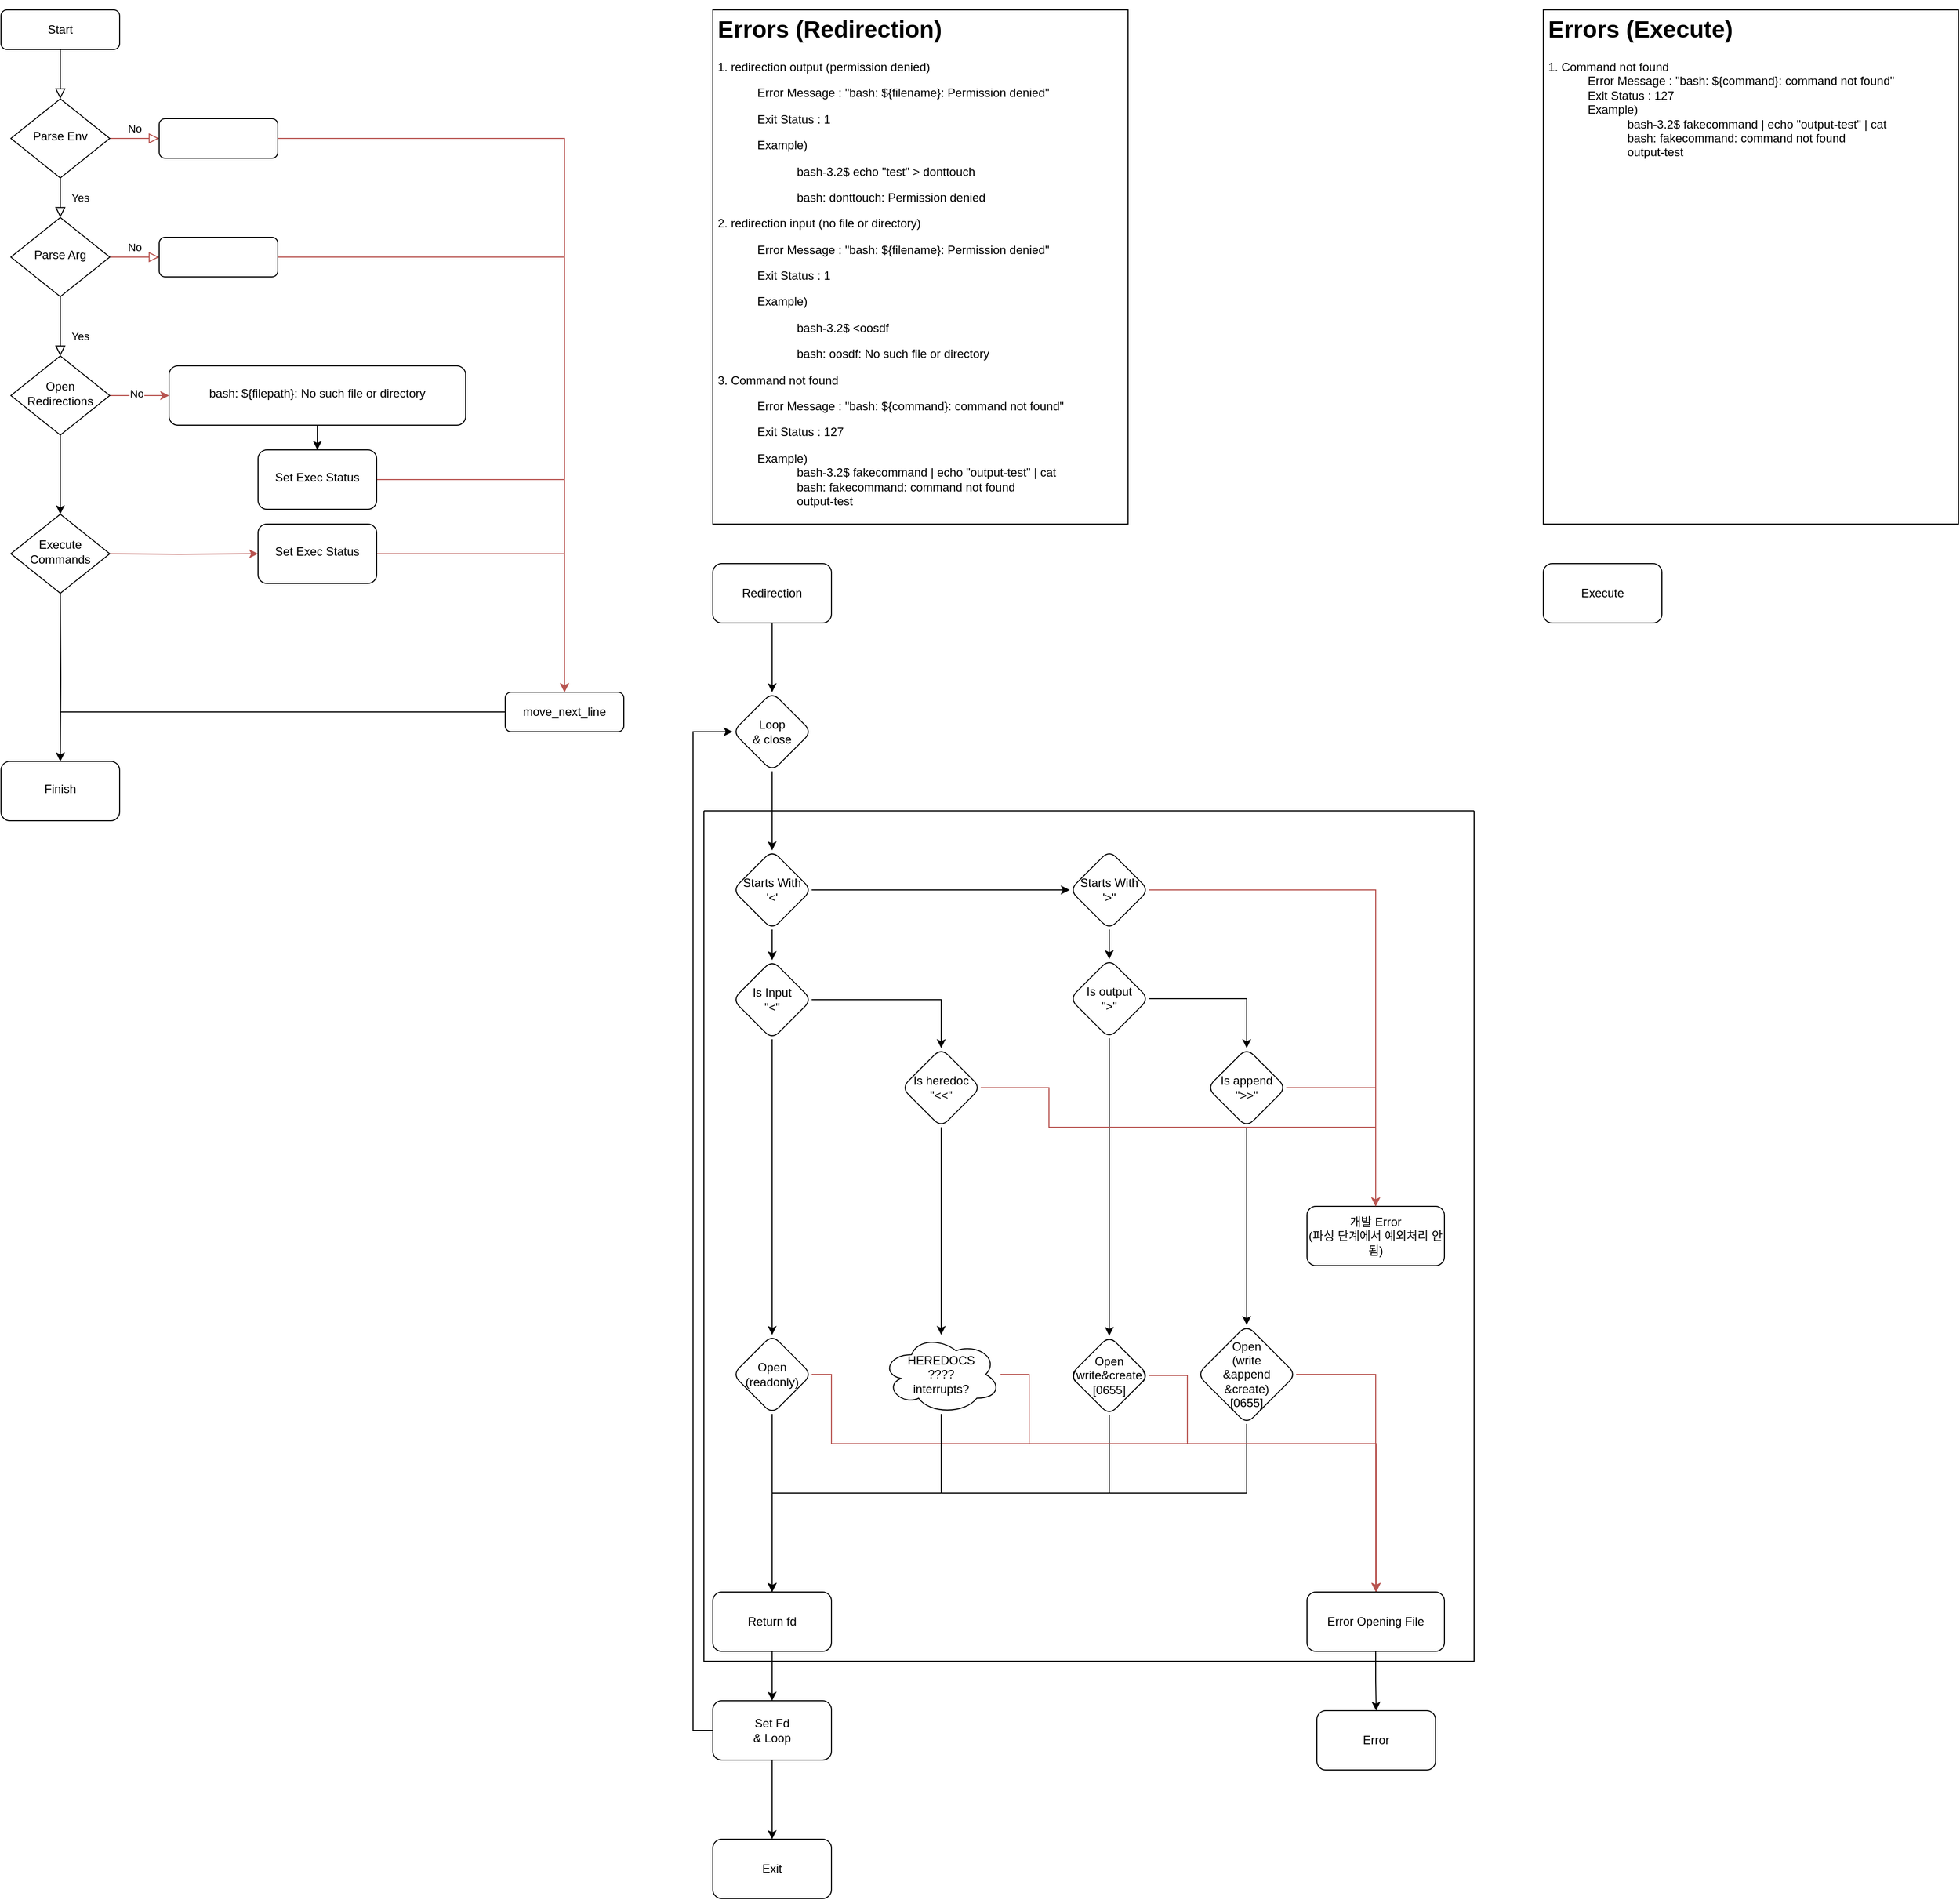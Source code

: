 <mxfile version="21.6.5" type="github">
  <diagram id="C5RBs43oDa-KdzZeNtuy" name="Page-1">
    <mxGraphModel dx="2074" dy="1188" grid="1" gridSize="10" guides="1" tooltips="1" connect="1" arrows="1" fold="1" page="1" pageScale="1" pageWidth="827" pageHeight="1169" math="0" shadow="0">
      <root>
        <mxCell id="WIyWlLk6GJQsqaUBKTNV-0" />
        <mxCell id="WIyWlLk6GJQsqaUBKTNV-1" parent="WIyWlLk6GJQsqaUBKTNV-0" />
        <mxCell id="WIyWlLk6GJQsqaUBKTNV-2" value="" style="rounded=0;html=1;jettySize=auto;orthogonalLoop=1;fontSize=11;endArrow=block;endFill=0;endSize=8;strokeWidth=1;shadow=0;labelBackgroundColor=none;edgeStyle=orthogonalEdgeStyle;" parent="WIyWlLk6GJQsqaUBKTNV-1" source="WIyWlLk6GJQsqaUBKTNV-3" target="WIyWlLk6GJQsqaUBKTNV-6" edge="1">
          <mxGeometry relative="1" as="geometry" />
        </mxCell>
        <mxCell id="WIyWlLk6GJQsqaUBKTNV-3" value="Start" style="rounded=1;whiteSpace=wrap;html=1;fontSize=12;glass=0;strokeWidth=1;shadow=0;" parent="WIyWlLk6GJQsqaUBKTNV-1" vertex="1">
          <mxGeometry x="160" y="80" width="120" height="40" as="geometry" />
        </mxCell>
        <mxCell id="WIyWlLk6GJQsqaUBKTNV-4" value="Yes" style="rounded=0;html=1;jettySize=auto;orthogonalLoop=1;fontSize=11;endArrow=block;endFill=0;endSize=8;strokeWidth=1;shadow=0;labelBackgroundColor=none;edgeStyle=orthogonalEdgeStyle;" parent="WIyWlLk6GJQsqaUBKTNV-1" source="WIyWlLk6GJQsqaUBKTNV-6" target="WIyWlLk6GJQsqaUBKTNV-10" edge="1">
          <mxGeometry y="20" relative="1" as="geometry">
            <mxPoint as="offset" />
          </mxGeometry>
        </mxCell>
        <mxCell id="WIyWlLk6GJQsqaUBKTNV-5" value="No" style="edgeStyle=orthogonalEdgeStyle;rounded=0;html=1;jettySize=auto;orthogonalLoop=1;fontSize=11;endArrow=block;endFill=0;endSize=8;strokeWidth=1;shadow=0;labelBackgroundColor=none;fillColor=#f8cecc;strokeColor=#b85450;" parent="WIyWlLk6GJQsqaUBKTNV-1" source="WIyWlLk6GJQsqaUBKTNV-6" target="WIyWlLk6GJQsqaUBKTNV-7" edge="1">
          <mxGeometry y="10" relative="1" as="geometry">
            <mxPoint as="offset" />
          </mxGeometry>
        </mxCell>
        <mxCell id="WIyWlLk6GJQsqaUBKTNV-6" value="Parse Env" style="rhombus;whiteSpace=wrap;html=1;shadow=0;fontFamily=Helvetica;fontSize=12;align=center;strokeWidth=1;spacing=6;spacingTop=-4;" parent="WIyWlLk6GJQsqaUBKTNV-1" vertex="1">
          <mxGeometry x="170" y="170" width="100" height="80" as="geometry" />
        </mxCell>
        <mxCell id="xBd6NsXR3ONYyBGVKeEP-34" style="edgeStyle=orthogonalEdgeStyle;rounded=0;orthogonalLoop=1;jettySize=auto;html=1;fontFamily=Helvetica;fontSize=12;fontColor=default;fillColor=#f8cecc;strokeColor=#b85450;" parent="WIyWlLk6GJQsqaUBKTNV-1" source="WIyWlLk6GJQsqaUBKTNV-7" target="xBd6NsXR3ONYyBGVKeEP-28" edge="1">
          <mxGeometry relative="1" as="geometry" />
        </mxCell>
        <mxCell id="WIyWlLk6GJQsqaUBKTNV-7" value="" style="rounded=1;whiteSpace=wrap;html=1;fontSize=12;glass=0;strokeWidth=1;shadow=0;" parent="WIyWlLk6GJQsqaUBKTNV-1" vertex="1">
          <mxGeometry x="320" y="190" width="120" height="40" as="geometry" />
        </mxCell>
        <mxCell id="WIyWlLk6GJQsqaUBKTNV-8" value="Yes" style="rounded=0;html=1;jettySize=auto;orthogonalLoop=1;fontSize=11;endArrow=block;endFill=0;endSize=8;strokeWidth=1;shadow=0;labelBackgroundColor=none;edgeStyle=orthogonalEdgeStyle;" parent="WIyWlLk6GJQsqaUBKTNV-1" source="WIyWlLk6GJQsqaUBKTNV-10" edge="1">
          <mxGeometry x="0.333" y="20" relative="1" as="geometry">
            <mxPoint as="offset" />
            <mxPoint x="220" y="430" as="targetPoint" />
          </mxGeometry>
        </mxCell>
        <mxCell id="WIyWlLk6GJQsqaUBKTNV-9" value="No" style="edgeStyle=orthogonalEdgeStyle;rounded=0;html=1;jettySize=auto;orthogonalLoop=1;fontSize=11;endArrow=block;endFill=0;endSize=8;strokeWidth=1;shadow=0;labelBackgroundColor=none;fillColor=#f8cecc;strokeColor=#b85450;" parent="WIyWlLk6GJQsqaUBKTNV-1" source="WIyWlLk6GJQsqaUBKTNV-10" target="WIyWlLk6GJQsqaUBKTNV-12" edge="1">
          <mxGeometry y="10" relative="1" as="geometry">
            <mxPoint as="offset" />
          </mxGeometry>
        </mxCell>
        <mxCell id="WIyWlLk6GJQsqaUBKTNV-10" value="Parse Arg" style="rhombus;whiteSpace=wrap;html=1;shadow=0;fontFamily=Helvetica;fontSize=12;align=center;strokeWidth=1;spacing=6;spacingTop=-4;" parent="WIyWlLk6GJQsqaUBKTNV-1" vertex="1">
          <mxGeometry x="170" y="290" width="100" height="80" as="geometry" />
        </mxCell>
        <mxCell id="xBd6NsXR3ONYyBGVKeEP-35" style="edgeStyle=orthogonalEdgeStyle;rounded=0;orthogonalLoop=1;jettySize=auto;html=1;fontFamily=Helvetica;fontSize=12;fontColor=default;fillColor=#f8cecc;strokeColor=#b85450;" parent="WIyWlLk6GJQsqaUBKTNV-1" source="WIyWlLk6GJQsqaUBKTNV-12" target="xBd6NsXR3ONYyBGVKeEP-28" edge="1">
          <mxGeometry relative="1" as="geometry" />
        </mxCell>
        <mxCell id="WIyWlLk6GJQsqaUBKTNV-12" value="" style="rounded=1;whiteSpace=wrap;html=1;fontSize=12;glass=0;strokeWidth=1;shadow=0;" parent="WIyWlLk6GJQsqaUBKTNV-1" vertex="1">
          <mxGeometry x="320" y="310" width="120" height="40" as="geometry" />
        </mxCell>
        <mxCell id="xBd6NsXR3ONYyBGVKeEP-9" value="" style="edgeStyle=orthogonalEdgeStyle;rounded=0;orthogonalLoop=1;jettySize=auto;html=1;fillColor=#f8cecc;strokeColor=#b85450;" parent="WIyWlLk6GJQsqaUBKTNV-1" source="xBd6NsXR3ONYyBGVKeEP-0" target="xBd6NsXR3ONYyBGVKeEP-8" edge="1">
          <mxGeometry relative="1" as="geometry" />
        </mxCell>
        <mxCell id="xBd6NsXR3ONYyBGVKeEP-10" value="No" style="edgeLabel;html=1;align=center;verticalAlign=middle;resizable=0;points=[];" parent="xBd6NsXR3ONYyBGVKeEP-9" vertex="1" connectable="0">
          <mxGeometry x="-0.121" y="2" relative="1" as="geometry">
            <mxPoint as="offset" />
          </mxGeometry>
        </mxCell>
        <mxCell id="xBd6NsXR3ONYyBGVKeEP-17" value="" style="edgeStyle=orthogonalEdgeStyle;rounded=0;orthogonalLoop=1;jettySize=auto;html=1;fontFamily=Helvetica;fontSize=12;fontColor=default;" parent="WIyWlLk6GJQsqaUBKTNV-1" source="xBd6NsXR3ONYyBGVKeEP-0" target="xBd6NsXR3ONYyBGVKeEP-16" edge="1">
          <mxGeometry relative="1" as="geometry" />
        </mxCell>
        <mxCell id="xBd6NsXR3ONYyBGVKeEP-0" value="Open Redirections" style="rhombus;whiteSpace=wrap;html=1;shadow=0;fontFamily=Helvetica;fontSize=12;align=center;strokeWidth=1;spacing=6;spacingTop=-4;" parent="WIyWlLk6GJQsqaUBKTNV-1" vertex="1">
          <mxGeometry x="170" y="430" width="100" height="80" as="geometry" />
        </mxCell>
        <mxCell id="xBd6NsXR3ONYyBGVKeEP-6" value="" style="edgeStyle=orthogonalEdgeStyle;rounded=0;orthogonalLoop=1;jettySize=auto;html=1;" parent="WIyWlLk6GJQsqaUBKTNV-1" target="xBd6NsXR3ONYyBGVKeEP-5" edge="1">
          <mxGeometry relative="1" as="geometry">
            <mxPoint x="220" y="670.0" as="sourcePoint" />
          </mxGeometry>
        </mxCell>
        <mxCell id="xBd6NsXR3ONYyBGVKeEP-12" value="" style="edgeStyle=orthogonalEdgeStyle;rounded=0;orthogonalLoop=1;jettySize=auto;html=1;fillColor=#f8cecc;strokeColor=#b85450;" parent="WIyWlLk6GJQsqaUBKTNV-1" target="xBd6NsXR3ONYyBGVKeEP-11" edge="1">
          <mxGeometry relative="1" as="geometry">
            <mxPoint x="260" y="630" as="sourcePoint" />
          </mxGeometry>
        </mxCell>
        <mxCell id="xBd6NsXR3ONYyBGVKeEP-5" value="Finish" style="rounded=1;whiteSpace=wrap;html=1;shadow=0;strokeWidth=1;spacing=6;spacingTop=-4;" parent="WIyWlLk6GJQsqaUBKTNV-1" vertex="1">
          <mxGeometry x="160" y="840" width="120" height="60" as="geometry" />
        </mxCell>
        <mxCell id="xBd6NsXR3ONYyBGVKeEP-26" value="" style="edgeStyle=orthogonalEdgeStyle;rounded=0;orthogonalLoop=1;jettySize=auto;html=1;fontFamily=Helvetica;fontSize=12;fontColor=default;" parent="WIyWlLk6GJQsqaUBKTNV-1" source="xBd6NsXR3ONYyBGVKeEP-8" target="xBd6NsXR3ONYyBGVKeEP-25" edge="1">
          <mxGeometry relative="1" as="geometry" />
        </mxCell>
        <mxCell id="xBd6NsXR3ONYyBGVKeEP-8" value="bash: ${filepath}: No such file or directory" style="rounded=1;whiteSpace=wrap;html=1;shadow=0;strokeWidth=1;spacing=6;spacingTop=-4;glass=0;" parent="WIyWlLk6GJQsqaUBKTNV-1" vertex="1">
          <mxGeometry x="330" y="440" width="300" height="60" as="geometry" />
        </mxCell>
        <mxCell id="xBd6NsXR3ONYyBGVKeEP-36" style="edgeStyle=orthogonalEdgeStyle;rounded=0;orthogonalLoop=1;jettySize=auto;html=1;fontFamily=Helvetica;fontSize=12;fontColor=default;fillColor=#f8cecc;strokeColor=#b85450;" parent="WIyWlLk6GJQsqaUBKTNV-1" source="xBd6NsXR3ONYyBGVKeEP-11" target="xBd6NsXR3ONYyBGVKeEP-28" edge="1">
          <mxGeometry relative="1" as="geometry" />
        </mxCell>
        <mxCell id="xBd6NsXR3ONYyBGVKeEP-11" value="Set Exec Status" style="rounded=1;whiteSpace=wrap;html=1;shadow=0;strokeWidth=1;spacing=6;spacingTop=-4;" parent="WIyWlLk6GJQsqaUBKTNV-1" vertex="1">
          <mxGeometry x="420" y="600" width="120" height="60" as="geometry" />
        </mxCell>
        <mxCell id="xBd6NsXR3ONYyBGVKeEP-16" value="Execute Commands" style="rhombus;whiteSpace=wrap;html=1;shadow=0;strokeWidth=1;spacing=6;spacingTop=-4;" parent="WIyWlLk6GJQsqaUBKTNV-1" vertex="1">
          <mxGeometry x="170" y="590" width="100" height="80" as="geometry" />
        </mxCell>
        <mxCell id="xBd6NsXR3ONYyBGVKeEP-37" style="edgeStyle=orthogonalEdgeStyle;rounded=0;orthogonalLoop=1;jettySize=auto;html=1;fontFamily=Helvetica;fontSize=12;fontColor=default;fillColor=#f8cecc;strokeColor=#b85450;" parent="WIyWlLk6GJQsqaUBKTNV-1" source="xBd6NsXR3ONYyBGVKeEP-25" target="xBd6NsXR3ONYyBGVKeEP-28" edge="1">
          <mxGeometry relative="1" as="geometry" />
        </mxCell>
        <mxCell id="xBd6NsXR3ONYyBGVKeEP-25" value="Set Exec Status" style="rounded=1;whiteSpace=wrap;html=1;shadow=0;strokeWidth=1;spacing=6;spacingTop=-4;glass=0;" parent="WIyWlLk6GJQsqaUBKTNV-1" vertex="1">
          <mxGeometry x="420" y="525" width="120" height="60" as="geometry" />
        </mxCell>
        <mxCell id="xBd6NsXR3ONYyBGVKeEP-38" style="edgeStyle=orthogonalEdgeStyle;rounded=0;orthogonalLoop=1;jettySize=auto;html=1;fontFamily=Helvetica;fontSize=12;fontColor=default;" parent="WIyWlLk6GJQsqaUBKTNV-1" source="xBd6NsXR3ONYyBGVKeEP-28" target="xBd6NsXR3ONYyBGVKeEP-5" edge="1">
          <mxGeometry relative="1" as="geometry" />
        </mxCell>
        <mxCell id="xBd6NsXR3ONYyBGVKeEP-28" value="move_next_line" style="rounded=1;whiteSpace=wrap;html=1;fontSize=12;glass=0;strokeWidth=1;shadow=0;" parent="WIyWlLk6GJQsqaUBKTNV-1" vertex="1">
          <mxGeometry x="670" y="770" width="120" height="40" as="geometry" />
        </mxCell>
        <mxCell id="xBd6NsXR3ONYyBGVKeEP-41" value="&lt;h1&gt;Errors (Redirection)&lt;/h1&gt;&lt;p&gt;1. redirection output (permission denied)&lt;/p&gt;&lt;blockquote style=&quot;margin: 0 0 0 40px; border: none; padding: 0px;&quot;&gt;&lt;p&gt;Error Message : &quot;bash: ${filename}: Permission denied&quot;&lt;/p&gt;&lt;p&gt;Exit Status : 1&lt;/p&gt;&lt;p&gt;Example)&lt;/p&gt;&lt;/blockquote&gt;&lt;blockquote style=&quot;margin: 0 0 0 40px; border: none; padding: 0px;&quot;&gt;&lt;blockquote style=&quot;margin: 0 0 0 40px; border: none; padding: 0px;&quot;&gt;&lt;p&gt;bash-3.2$ echo &quot;test&quot; &amp;gt; donttouch&lt;/p&gt;&lt;p&gt;&lt;span style=&quot;background-color: initial;&quot;&gt;bash: donttouch: Permission denied&lt;/span&gt;&lt;/p&gt;&lt;/blockquote&gt;&lt;/blockquote&gt;&lt;p&gt;2. redirection input (no file or directory)&lt;/p&gt;&lt;blockquote style=&quot;margin: 0 0 0 40px; border: none; padding: 0px;&quot;&gt;&lt;p&gt;&lt;span style=&quot;background-color: initial;&quot;&gt;Error Message : &quot;bash: ${filename}: Permission denied&quot;&lt;/span&gt;&lt;/p&gt;&lt;p&gt;Exit Status : 1&lt;/p&gt;&lt;p&gt;Example)&lt;/p&gt;&lt;/blockquote&gt;&lt;blockquote style=&quot;margin: 0 0 0 40px; border: none; padding: 0px;&quot;&gt;&lt;blockquote style=&quot;margin: 0 0 0 40px; border: none; padding: 0px;&quot;&gt;&lt;p&gt;bash-3.2$ &amp;lt;oosdf&lt;/p&gt;&lt;p&gt;&lt;span style=&quot;background-color: initial;&quot;&gt;bash: oosdf: No such file or directory&lt;/span&gt;&lt;/p&gt;&lt;/blockquote&gt;&lt;/blockquote&gt;&lt;p&gt;3. Command not found&lt;/p&gt;&lt;blockquote style=&quot;margin: 0 0 0 40px; border: none; padding: 0px;&quot;&gt;&lt;p style=&quot;border-color: var(--border-color);&quot;&gt;Error Message : &quot;bash: ${command}: command not found&quot;&lt;/p&gt;&lt;p style=&quot;border-color: var(--border-color);&quot;&gt;&lt;span style=&quot;background-color: initial;&quot;&gt;Exit Status : 127&lt;/span&gt;&lt;/p&gt;&lt;span style=&quot;background-color: initial;&quot;&gt;Example)&lt;br&gt;&lt;/span&gt;&lt;/blockquote&gt;&lt;blockquote style=&quot;margin: 0 0 0 40px; border: none; padding: 0px;&quot;&gt;&lt;blockquote style=&quot;margin: 0 0 0 40px; border: none; padding: 0px;&quot;&gt;&lt;span style=&quot;background-color: initial;&quot;&gt;bash-3.2$ fakecommand | echo &quot;output-test&quot; | cat&lt;/span&gt;&lt;/blockquote&gt;&lt;blockquote style=&quot;margin: 0 0 0 40px; border: none; padding: 0px;&quot;&gt;&lt;span style=&quot;background-color: initial;&quot;&gt;bash: fakecommand: command not found&lt;/span&gt;&lt;/blockquote&gt;&lt;blockquote style=&quot;margin: 0 0 0 40px; border: none; padding: 0px;&quot;&gt;&lt;span style=&quot;background-color: initial;&quot;&gt;output-test&lt;/span&gt;&lt;/blockquote&gt;&lt;/blockquote&gt;" style="text;html=1;strokeColor=default;fillColor=none;spacing=5;spacingTop=-20;whiteSpace=wrap;overflow=hidden;rounded=0;fontSize=12;fontFamily=Helvetica;fontColor=default;" parent="WIyWlLk6GJQsqaUBKTNV-1" vertex="1">
          <mxGeometry x="880" y="80" width="420" height="520" as="geometry" />
        </mxCell>
        <mxCell id="xBd6NsXR3ONYyBGVKeEP-43" value="&lt;h1&gt;Errors (Execute)&lt;/h1&gt;&lt;p&gt;&lt;/p&gt;&lt;span style=&quot;background-color: initial;&quot;&gt;1. Command not found&lt;br&gt;&lt;/span&gt;&lt;blockquote style=&quot;margin: 0 0 0 40px; border: none; padding: 0px;&quot;&gt;&lt;span style=&quot;background-color: initial;&quot;&gt;Error Message : &quot;bash: ${command}: command not found&quot;&lt;br&gt;&lt;/span&gt;&lt;span style=&quot;background-color: initial;&quot;&gt;Exit Status : 127&lt;br&gt;&lt;/span&gt;&lt;span style=&quot;background-color: initial;&quot;&gt;Example)&lt;br&gt;&lt;/span&gt;&lt;/blockquote&gt;&lt;blockquote style=&quot;margin: 0 0 0 40px; border: none; padding: 0px;&quot;&gt;&lt;blockquote style=&quot;margin: 0 0 0 40px; border: none; padding: 0px;&quot;&gt;&lt;span style=&quot;background-color: initial;&quot;&gt;bash-3.2$ fakecommand | echo &quot;output-test&quot; | cat&lt;/span&gt;&lt;/blockquote&gt;&lt;blockquote style=&quot;margin: 0 0 0 40px; border: none; padding: 0px;&quot;&gt;&lt;span style=&quot;background-color: initial;&quot;&gt;bash: fakecommand: command not found&lt;/span&gt;&lt;/blockquote&gt;&lt;blockquote style=&quot;margin: 0 0 0 40px; border: none; padding: 0px;&quot;&gt;&lt;span style=&quot;background-color: initial;&quot;&gt;output-test&lt;/span&gt;&lt;/blockquote&gt;&lt;/blockquote&gt;&lt;p&gt;&lt;/p&gt;" style="text;html=1;strokeColor=default;fillColor=none;spacing=5;spacingTop=-20;whiteSpace=wrap;overflow=hidden;rounded=0;fontSize=12;fontFamily=Helvetica;fontColor=default;" parent="WIyWlLk6GJQsqaUBKTNV-1" vertex="1">
          <mxGeometry x="1720" y="80" width="420" height="520" as="geometry" />
        </mxCell>
        <mxCell id="xBd6NsXR3ONYyBGVKeEP-50" value="" style="edgeStyle=orthogonalEdgeStyle;rounded=0;orthogonalLoop=1;jettySize=auto;html=1;fontFamily=Helvetica;fontSize=12;fontColor=default;" parent="WIyWlLk6GJQsqaUBKTNV-1" source="xBd6NsXR3ONYyBGVKeEP-44" target="xBd6NsXR3ONYyBGVKeEP-49" edge="1">
          <mxGeometry relative="1" as="geometry" />
        </mxCell>
        <mxCell id="xBd6NsXR3ONYyBGVKeEP-44" value="Redirection" style="rounded=1;whiteSpace=wrap;html=1;shadow=0;glass=0;strokeColor=default;strokeWidth=1;fontFamily=Helvetica;fontSize=12;fontColor=default;fillColor=default;" parent="WIyWlLk6GJQsqaUBKTNV-1" vertex="1">
          <mxGeometry x="880" y="640" width="120" height="60" as="geometry" />
        </mxCell>
        <mxCell id="xBd6NsXR3ONYyBGVKeEP-45" value="Execute" style="rounded=1;whiteSpace=wrap;html=1;shadow=0;glass=0;strokeColor=default;strokeWidth=1;fontFamily=Helvetica;fontSize=12;fontColor=default;fillColor=default;" parent="WIyWlLk6GJQsqaUBKTNV-1" vertex="1">
          <mxGeometry x="1720" y="640" width="120" height="60" as="geometry" />
        </mxCell>
        <mxCell id="xBd6NsXR3ONYyBGVKeEP-56" value="" style="edgeStyle=orthogonalEdgeStyle;rounded=0;orthogonalLoop=1;jettySize=auto;html=1;fontFamily=Helvetica;fontSize=12;fontColor=default;" parent="WIyWlLk6GJQsqaUBKTNV-1" source="xBd6NsXR3ONYyBGVKeEP-49" target="xBd6NsXR3ONYyBGVKeEP-55" edge="1">
          <mxGeometry relative="1" as="geometry" />
        </mxCell>
        <mxCell id="xBd6NsXR3ONYyBGVKeEP-49" value="Loop&lt;br&gt;&amp;amp; close" style="rhombus;whiteSpace=wrap;html=1;rounded=1;shadow=0;glass=0;strokeWidth=1;" parent="WIyWlLk6GJQsqaUBKTNV-1" vertex="1">
          <mxGeometry x="900" y="770" width="80" height="80" as="geometry" />
        </mxCell>
        <mxCell id="xBd6NsXR3ONYyBGVKeEP-58" value="" style="edgeStyle=orthogonalEdgeStyle;rounded=0;orthogonalLoop=1;jettySize=auto;html=1;fontFamily=Helvetica;fontSize=12;fontColor=default;" parent="WIyWlLk6GJQsqaUBKTNV-1" source="xBd6NsXR3ONYyBGVKeEP-55" target="xBd6NsXR3ONYyBGVKeEP-57" edge="1">
          <mxGeometry relative="1" as="geometry" />
        </mxCell>
        <mxCell id="xBd6NsXR3ONYyBGVKeEP-60" value="" style="edgeStyle=orthogonalEdgeStyle;rounded=0;orthogonalLoop=1;jettySize=auto;html=1;fontFamily=Helvetica;fontSize=12;fontColor=default;" parent="WIyWlLk6GJQsqaUBKTNV-1" source="xBd6NsXR3ONYyBGVKeEP-55" target="xBd6NsXR3ONYyBGVKeEP-59" edge="1">
          <mxGeometry relative="1" as="geometry" />
        </mxCell>
        <mxCell id="xBd6NsXR3ONYyBGVKeEP-55" value="Starts With&lt;br&gt;&#39;&amp;lt;&#39;" style="rhombus;whiteSpace=wrap;html=1;rounded=1;shadow=0;glass=0;strokeWidth=1;" parent="WIyWlLk6GJQsqaUBKTNV-1" vertex="1">
          <mxGeometry x="900" y="930" width="80" height="80" as="geometry" />
        </mxCell>
        <mxCell id="xBd6NsXR3ONYyBGVKeEP-64" value="" style="edgeStyle=orthogonalEdgeStyle;rounded=0;orthogonalLoop=1;jettySize=auto;html=1;fontFamily=Helvetica;fontSize=12;fontColor=default;fillColor=#f8cecc;strokeColor=#b85450;" parent="WIyWlLk6GJQsqaUBKTNV-1" source="xBd6NsXR3ONYyBGVKeEP-57" target="xBd6NsXR3ONYyBGVKeEP-63" edge="1">
          <mxGeometry relative="1" as="geometry" />
        </mxCell>
        <mxCell id="xBd6NsXR3ONYyBGVKeEP-70" style="edgeStyle=orthogonalEdgeStyle;rounded=0;orthogonalLoop=1;jettySize=auto;html=1;fontFamily=Helvetica;fontSize=12;fontColor=default;" parent="WIyWlLk6GJQsqaUBKTNV-1" source="xBd6NsXR3ONYyBGVKeEP-57" target="xBd6NsXR3ONYyBGVKeEP-68" edge="1">
          <mxGeometry relative="1" as="geometry" />
        </mxCell>
        <mxCell id="xBd6NsXR3ONYyBGVKeEP-57" value="Starts With&lt;br&gt;&#39;&amp;gt;&quot;" style="rhombus;whiteSpace=wrap;html=1;rounded=1;shadow=0;glass=0;strokeWidth=1;" parent="WIyWlLk6GJQsqaUBKTNV-1" vertex="1">
          <mxGeometry x="1241" y="930" width="80" height="80" as="geometry" />
        </mxCell>
        <mxCell id="xBd6NsXR3ONYyBGVKeEP-73" style="edgeStyle=orthogonalEdgeStyle;rounded=0;orthogonalLoop=1;jettySize=auto;html=1;entryX=0.5;entryY=0;entryDx=0;entryDy=0;fontFamily=Helvetica;fontSize=12;fontColor=default;" parent="WIyWlLk6GJQsqaUBKTNV-1" source="xBd6NsXR3ONYyBGVKeEP-59" target="xBd6NsXR3ONYyBGVKeEP-65" edge="1">
          <mxGeometry relative="1" as="geometry" />
        </mxCell>
        <mxCell id="xBd6NsXR3ONYyBGVKeEP-82" value="" style="edgeStyle=orthogonalEdgeStyle;rounded=0;orthogonalLoop=1;jettySize=auto;html=1;fontFamily=Helvetica;fontSize=12;fontColor=default;" parent="WIyWlLk6GJQsqaUBKTNV-1" source="xBd6NsXR3ONYyBGVKeEP-59" target="xBd6NsXR3ONYyBGVKeEP-81" edge="1">
          <mxGeometry relative="1" as="geometry" />
        </mxCell>
        <mxCell id="xBd6NsXR3ONYyBGVKeEP-59" value="Is Input&lt;br&gt;&quot;&amp;lt;&quot;" style="rhombus;whiteSpace=wrap;html=1;rounded=1;shadow=0;glass=0;strokeWidth=1;" parent="WIyWlLk6GJQsqaUBKTNV-1" vertex="1">
          <mxGeometry x="900" y="1041" width="80" height="80" as="geometry" />
        </mxCell>
        <mxCell id="xBd6NsXR3ONYyBGVKeEP-63" value="개발 Error&lt;br&gt;(파싱 단계에서 예외처리 안됨)" style="whiteSpace=wrap;html=1;rounded=1;shadow=0;glass=0;strokeWidth=1;" parent="WIyWlLk6GJQsqaUBKTNV-1" vertex="1">
          <mxGeometry x="1481" y="1290" width="139" height="60" as="geometry" />
        </mxCell>
        <mxCell id="xBd6NsXR3ONYyBGVKeEP-89" value="" style="edgeStyle=orthogonalEdgeStyle;rounded=0;orthogonalLoop=1;jettySize=auto;html=1;fontFamily=Helvetica;fontSize=12;fontColor=default;" parent="WIyWlLk6GJQsqaUBKTNV-1" source="xBd6NsXR3ONYyBGVKeEP-65" target="xBd6NsXR3ONYyBGVKeEP-88" edge="1">
          <mxGeometry relative="1" as="geometry" />
        </mxCell>
        <mxCell id="xBd6NsXR3ONYyBGVKeEP-65" value="Is heredoc&lt;br&gt;&quot;&amp;lt;&amp;lt;&quot;" style="rhombus;whiteSpace=wrap;html=1;rounded=1;shadow=0;glass=0;strokeWidth=1;" parent="WIyWlLk6GJQsqaUBKTNV-1" vertex="1">
          <mxGeometry x="1071" y="1130" width="80" height="80" as="geometry" />
        </mxCell>
        <mxCell id="xBd6NsXR3ONYyBGVKeEP-74" style="edgeStyle=orthogonalEdgeStyle;rounded=0;orthogonalLoop=1;jettySize=auto;html=1;entryX=0.5;entryY=0;entryDx=0;entryDy=0;fontFamily=Helvetica;fontSize=12;fontColor=default;" parent="WIyWlLk6GJQsqaUBKTNV-1" source="xBd6NsXR3ONYyBGVKeEP-68" target="xBd6NsXR3ONYyBGVKeEP-69" edge="1">
          <mxGeometry relative="1" as="geometry" />
        </mxCell>
        <mxCell id="xBd6NsXR3ONYyBGVKeEP-86" style="edgeStyle=orthogonalEdgeStyle;rounded=0;orthogonalLoop=1;jettySize=auto;html=1;fontFamily=Helvetica;fontSize=12;fontColor=default;" parent="WIyWlLk6GJQsqaUBKTNV-1" source="xBd6NsXR3ONYyBGVKeEP-68" target="xBd6NsXR3ONYyBGVKeEP-83" edge="1">
          <mxGeometry relative="1" as="geometry" />
        </mxCell>
        <mxCell id="xBd6NsXR3ONYyBGVKeEP-68" value="Is output&lt;br&gt;&quot;&amp;gt;&quot;" style="rhombus;whiteSpace=wrap;html=1;rounded=1;shadow=0;glass=0;strokeWidth=1;" parent="WIyWlLk6GJQsqaUBKTNV-1" vertex="1">
          <mxGeometry x="1241" y="1040" width="80" height="80" as="geometry" />
        </mxCell>
        <mxCell id="xBd6NsXR3ONYyBGVKeEP-78" style="edgeStyle=orthogonalEdgeStyle;rounded=0;orthogonalLoop=1;jettySize=auto;html=1;fontFamily=Helvetica;fontSize=12;fontColor=default;exitX=1;exitY=0.5;exitDx=0;exitDy=0;fillColor=#f8cecc;strokeColor=#b85450;" parent="WIyWlLk6GJQsqaUBKTNV-1" source="xBd6NsXR3ONYyBGVKeEP-69" target="xBd6NsXR3ONYyBGVKeEP-63" edge="1">
          <mxGeometry relative="1" as="geometry" />
        </mxCell>
        <mxCell id="xBd6NsXR3ONYyBGVKeEP-85" style="edgeStyle=orthogonalEdgeStyle;rounded=0;orthogonalLoop=1;jettySize=auto;html=1;fontFamily=Helvetica;fontSize=12;fontColor=default;" parent="WIyWlLk6GJQsqaUBKTNV-1" source="xBd6NsXR3ONYyBGVKeEP-69" target="xBd6NsXR3ONYyBGVKeEP-84" edge="1">
          <mxGeometry relative="1" as="geometry" />
        </mxCell>
        <mxCell id="xBd6NsXR3ONYyBGVKeEP-69" value="Is append&lt;br&gt;&quot;&amp;gt;&amp;gt;&quot;" style="rhombus;whiteSpace=wrap;html=1;rounded=1;shadow=0;glass=0;strokeWidth=1;" parent="WIyWlLk6GJQsqaUBKTNV-1" vertex="1">
          <mxGeometry x="1380" y="1130" width="80" height="80" as="geometry" />
        </mxCell>
        <mxCell id="xBd6NsXR3ONYyBGVKeEP-91" value="" style="edgeStyle=orthogonalEdgeStyle;rounded=0;orthogonalLoop=1;jettySize=auto;html=1;fontFamily=Helvetica;fontSize=12;fontColor=default;" parent="WIyWlLk6GJQsqaUBKTNV-1" source="xBd6NsXR3ONYyBGVKeEP-81" target="xBd6NsXR3ONYyBGVKeEP-90" edge="1">
          <mxGeometry relative="1" as="geometry" />
        </mxCell>
        <mxCell id="xBd6NsXR3ONYyBGVKeEP-109" style="edgeStyle=orthogonalEdgeStyle;rounded=0;orthogonalLoop=1;jettySize=auto;html=1;fontFamily=Helvetica;fontSize=12;fontColor=default;fillColor=#f8cecc;strokeColor=#b85450;" parent="WIyWlLk6GJQsqaUBKTNV-1" source="xBd6NsXR3ONYyBGVKeEP-81" target="xBd6NsXR3ONYyBGVKeEP-100" edge="1">
          <mxGeometry relative="1" as="geometry">
            <Array as="points">
              <mxPoint x="1000" y="1460" />
              <mxPoint x="1000" y="1530" />
              <mxPoint x="1551" y="1530" />
            </Array>
          </mxGeometry>
        </mxCell>
        <mxCell id="xBd6NsXR3ONYyBGVKeEP-81" value="Open&lt;br&gt;(readonly)" style="rhombus;whiteSpace=wrap;html=1;rounded=1;shadow=0;glass=0;strokeWidth=1;" parent="WIyWlLk6GJQsqaUBKTNV-1" vertex="1">
          <mxGeometry x="900" y="1420" width="80" height="80" as="geometry" />
        </mxCell>
        <mxCell id="xBd6NsXR3ONYyBGVKeEP-92" style="edgeStyle=orthogonalEdgeStyle;rounded=0;orthogonalLoop=1;jettySize=auto;html=1;fontFamily=Helvetica;fontSize=12;fontColor=default;" parent="WIyWlLk6GJQsqaUBKTNV-1" source="xBd6NsXR3ONYyBGVKeEP-83" target="xBd6NsXR3ONYyBGVKeEP-90" edge="1">
          <mxGeometry relative="1" as="geometry">
            <Array as="points">
              <mxPoint x="1281" y="1580" />
              <mxPoint x="940" y="1580" />
            </Array>
          </mxGeometry>
        </mxCell>
        <mxCell id="xBd6NsXR3ONYyBGVKeEP-108" style="edgeStyle=orthogonalEdgeStyle;rounded=0;orthogonalLoop=1;jettySize=auto;html=1;fontFamily=Helvetica;fontSize=12;fontColor=default;fillColor=#f8cecc;strokeColor=#b85450;" parent="WIyWlLk6GJQsqaUBKTNV-1" source="xBd6NsXR3ONYyBGVKeEP-83" target="xBd6NsXR3ONYyBGVKeEP-100" edge="1">
          <mxGeometry relative="1" as="geometry">
            <Array as="points">
              <mxPoint x="1360" y="1461" />
              <mxPoint x="1360" y="1530" />
              <mxPoint x="1551" y="1530" />
            </Array>
          </mxGeometry>
        </mxCell>
        <mxCell id="xBd6NsXR3ONYyBGVKeEP-83" value="Open&lt;br&gt;(write&amp;amp;create)&lt;br&gt;[0655]" style="rhombus;whiteSpace=wrap;html=1;rounded=1;shadow=0;glass=0;strokeWidth=1;" parent="WIyWlLk6GJQsqaUBKTNV-1" vertex="1">
          <mxGeometry x="1241" y="1421" width="80" height="80" as="geometry" />
        </mxCell>
        <mxCell id="xBd6NsXR3ONYyBGVKeEP-93" style="edgeStyle=orthogonalEdgeStyle;rounded=0;orthogonalLoop=1;jettySize=auto;html=1;fontFamily=Helvetica;fontSize=12;fontColor=default;" parent="WIyWlLk6GJQsqaUBKTNV-1" source="xBd6NsXR3ONYyBGVKeEP-84" target="xBd6NsXR3ONYyBGVKeEP-90" edge="1">
          <mxGeometry relative="1" as="geometry">
            <Array as="points">
              <mxPoint x="1420" y="1580" />
              <mxPoint x="940" y="1580" />
            </Array>
          </mxGeometry>
        </mxCell>
        <mxCell id="xBd6NsXR3ONYyBGVKeEP-103" style="edgeStyle=orthogonalEdgeStyle;rounded=0;orthogonalLoop=1;jettySize=auto;html=1;fontFamily=Helvetica;fontSize=12;fontColor=default;fillColor=#f8cecc;strokeColor=#b85450;" parent="WIyWlLk6GJQsqaUBKTNV-1" source="xBd6NsXR3ONYyBGVKeEP-84" target="xBd6NsXR3ONYyBGVKeEP-100" edge="1">
          <mxGeometry relative="1" as="geometry" />
        </mxCell>
        <mxCell id="xBd6NsXR3ONYyBGVKeEP-84" value="Open&lt;br&gt;(write&lt;br&gt;&amp;amp;append&lt;br&gt;&amp;amp;create)&lt;br&gt;[0655]" style="rhombus;whiteSpace=wrap;html=1;rounded=1;shadow=0;glass=0;strokeWidth=1;" parent="WIyWlLk6GJQsqaUBKTNV-1" vertex="1">
          <mxGeometry x="1370" y="1410" width="100" height="100" as="geometry" />
        </mxCell>
        <mxCell id="xBd6NsXR3ONYyBGVKeEP-94" style="edgeStyle=orthogonalEdgeStyle;rounded=0;orthogonalLoop=1;jettySize=auto;html=1;fontFamily=Helvetica;fontSize=12;fontColor=default;" parent="WIyWlLk6GJQsqaUBKTNV-1" source="xBd6NsXR3ONYyBGVKeEP-88" target="xBd6NsXR3ONYyBGVKeEP-90" edge="1">
          <mxGeometry relative="1" as="geometry">
            <Array as="points">
              <mxPoint x="1111" y="1580" />
              <mxPoint x="940" y="1580" />
            </Array>
          </mxGeometry>
        </mxCell>
        <mxCell id="xBd6NsXR3ONYyBGVKeEP-107" style="edgeStyle=orthogonalEdgeStyle;rounded=0;orthogonalLoop=1;jettySize=auto;html=1;fontFamily=Helvetica;fontSize=12;fontColor=default;fillColor=#f8cecc;strokeColor=#b85450;" parent="WIyWlLk6GJQsqaUBKTNV-1" source="xBd6NsXR3ONYyBGVKeEP-88" target="xBd6NsXR3ONYyBGVKeEP-100" edge="1">
          <mxGeometry relative="1" as="geometry">
            <Array as="points">
              <mxPoint x="1200" y="1460" />
              <mxPoint x="1200" y="1530" />
              <mxPoint x="1551" y="1530" />
            </Array>
          </mxGeometry>
        </mxCell>
        <mxCell id="xBd6NsXR3ONYyBGVKeEP-88" value="HEREDOCS&lt;br&gt;????&lt;br&gt;interrupts?" style="ellipse;shape=cloud;whiteSpace=wrap;html=1;rounded=1;shadow=0;glass=0;strokeWidth=1;" parent="WIyWlLk6GJQsqaUBKTNV-1" vertex="1">
          <mxGeometry x="1051" y="1420" width="120" height="80" as="geometry" />
        </mxCell>
        <mxCell id="xBd6NsXR3ONYyBGVKeEP-113" style="edgeStyle=orthogonalEdgeStyle;rounded=0;orthogonalLoop=1;jettySize=auto;html=1;fontFamily=Helvetica;fontSize=12;fontColor=default;" parent="WIyWlLk6GJQsqaUBKTNV-1" source="xBd6NsXR3ONYyBGVKeEP-100" target="xBd6NsXR3ONYyBGVKeEP-112" edge="1">
          <mxGeometry relative="1" as="geometry" />
        </mxCell>
        <mxCell id="xBd6NsXR3ONYyBGVKeEP-100" value="Error Opening File" style="rounded=1;whiteSpace=wrap;html=1;shadow=0;glass=0;strokeColor=default;strokeWidth=1;fontFamily=Helvetica;fontSize=12;fontColor=default;fillColor=default;" parent="WIyWlLk6GJQsqaUBKTNV-1" vertex="1">
          <mxGeometry x="1481" y="1680" width="139" height="60" as="geometry" />
        </mxCell>
        <mxCell id="xBd6NsXR3ONYyBGVKeEP-105" value="" style="swimlane;startSize=0;rounded=1;shadow=0;glass=0;strokeColor=default;strokeWidth=1;fontFamily=Helvetica;fontSize=12;fontColor=default;fillColor=default;html=1;" parent="WIyWlLk6GJQsqaUBKTNV-1" vertex="1">
          <mxGeometry x="871" y="890" width="779" height="860" as="geometry" />
        </mxCell>
        <mxCell id="xBd6NsXR3ONYyBGVKeEP-90" value="Return fd" style="whiteSpace=wrap;html=1;rounded=1;shadow=0;glass=0;strokeWidth=1;" parent="xBd6NsXR3ONYyBGVKeEP-105" vertex="1">
          <mxGeometry x="9" y="790" width="120" height="60" as="geometry" />
        </mxCell>
        <mxCell id="xBd6NsXR3ONYyBGVKeEP-116" style="edgeStyle=orthogonalEdgeStyle;rounded=0;orthogonalLoop=1;jettySize=auto;html=1;entryX=0;entryY=0.5;entryDx=0;entryDy=0;fontFamily=Helvetica;fontSize=12;fontColor=default;" parent="WIyWlLk6GJQsqaUBKTNV-1" source="xBd6NsXR3ONYyBGVKeEP-110" target="xBd6NsXR3ONYyBGVKeEP-49" edge="1">
          <mxGeometry relative="1" as="geometry">
            <Array as="points">
              <mxPoint x="860" y="1820" />
              <mxPoint x="860" y="810" />
            </Array>
          </mxGeometry>
        </mxCell>
        <mxCell id="UBLVTWBUNCwjVFx4ysUD-1" value="" style="edgeStyle=orthogonalEdgeStyle;rounded=0;orthogonalLoop=1;jettySize=auto;html=1;" edge="1" parent="WIyWlLk6GJQsqaUBKTNV-1" source="xBd6NsXR3ONYyBGVKeEP-110" target="UBLVTWBUNCwjVFx4ysUD-0">
          <mxGeometry relative="1" as="geometry" />
        </mxCell>
        <mxCell id="xBd6NsXR3ONYyBGVKeEP-110" value="Set Fd&lt;br&gt;&amp;amp; Loop" style="rounded=1;whiteSpace=wrap;html=1;shadow=0;glass=0;strokeColor=default;strokeWidth=1;fontFamily=Helvetica;fontSize=12;fontColor=default;fillColor=default;" parent="WIyWlLk6GJQsqaUBKTNV-1" vertex="1">
          <mxGeometry x="880" y="1790" width="120" height="60" as="geometry" />
        </mxCell>
        <mxCell id="xBd6NsXR3ONYyBGVKeEP-111" style="edgeStyle=orthogonalEdgeStyle;rounded=0;orthogonalLoop=1;jettySize=auto;html=1;fontFamily=Helvetica;fontSize=12;fontColor=default;" parent="WIyWlLk6GJQsqaUBKTNV-1" source="xBd6NsXR3ONYyBGVKeEP-90" target="xBd6NsXR3ONYyBGVKeEP-110" edge="1">
          <mxGeometry relative="1" as="geometry" />
        </mxCell>
        <mxCell id="xBd6NsXR3ONYyBGVKeEP-112" value="Error" style="rounded=1;whiteSpace=wrap;html=1;shadow=0;glass=0;strokeColor=default;strokeWidth=1;fontFamily=Helvetica;fontSize=12;fontColor=default;fillColor=default;" parent="WIyWlLk6GJQsqaUBKTNV-1" vertex="1">
          <mxGeometry x="1491" y="1800" width="120" height="60" as="geometry" />
        </mxCell>
        <mxCell id="xBd6NsXR3ONYyBGVKeEP-79" style="edgeStyle=orthogonalEdgeStyle;rounded=0;orthogonalLoop=1;jettySize=auto;html=1;fontFamily=Helvetica;fontSize=12;fontColor=default;fillColor=#f8cecc;strokeColor=#b85450;entryX=0.5;entryY=0;entryDx=0;entryDy=0;exitX=1;exitY=0.5;exitDx=0;exitDy=0;" parent="WIyWlLk6GJQsqaUBKTNV-1" source="xBd6NsXR3ONYyBGVKeEP-65" target="xBd6NsXR3ONYyBGVKeEP-63" edge="1">
          <mxGeometry relative="1" as="geometry">
            <mxPoint x="1171" y="1140" as="sourcePoint" />
            <mxPoint x="1586" y="1260" as="targetPoint" />
            <Array as="points">
              <mxPoint x="1220" y="1170" />
              <mxPoint x="1220" y="1210" />
              <mxPoint x="1551" y="1210" />
            </Array>
          </mxGeometry>
        </mxCell>
        <mxCell id="UBLVTWBUNCwjVFx4ysUD-0" value="Exit" style="whiteSpace=wrap;html=1;rounded=1;shadow=0;glass=0;strokeWidth=1;" vertex="1" parent="WIyWlLk6GJQsqaUBKTNV-1">
          <mxGeometry x="880" y="1930" width="120" height="60" as="geometry" />
        </mxCell>
      </root>
    </mxGraphModel>
  </diagram>
</mxfile>
